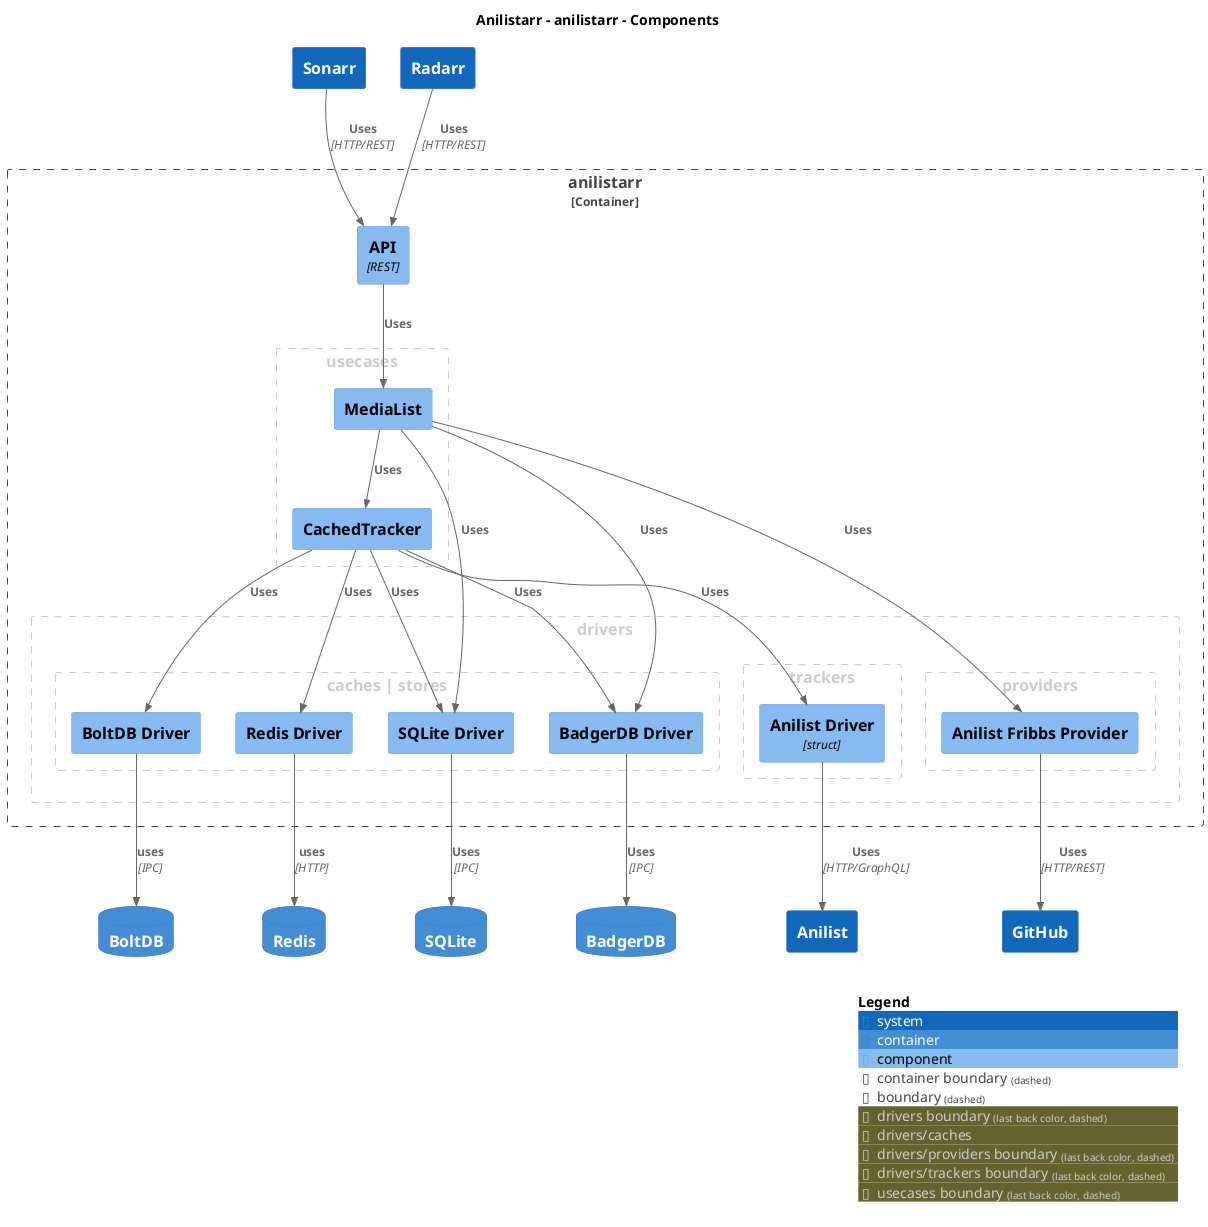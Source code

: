 @startuml
set separator none
title Anilistarr - anilistarr - Components

top to bottom direction

!include <C4/C4>
!include <C4/C4_Context>
!include <C4/C4_Container>
!include <C4/C4_Component>

System(Anilist, "Anilist", $descr="", $tags="", $link="")
System(GitHub, "GitHub", $descr="", $tags="", $link="")
ContainerDb(Anilistarr.Redis, "Redis", $techn="", $descr="", $tags="", $link="")
ContainerDb(Anilistarr.BoltDB, "BoltDB", $techn="", $descr="", $tags="", $link="")
ContainerDb(Anilistarr.BadgerDB, "BadgerDB", $techn="", $descr="", $tags="", $link="")
ContainerDb(Anilistarr.SQLite, "SQLite", $techn="", $descr="", $tags="", $link="")
System(Sonarr, "Sonarr", $descr="", $tags="", $link="")
System(Radarr, "Radarr", $descr="", $tags="", $link="")

Container_Boundary("Anilistarr.anilistarr_boundary", "anilistarr", $tags="") {
  AddBoundaryTag("drivers", $borderColor="#cccccc", $fontColor="#cccccc", $borderStyle="dashed")
  Boundary(group_1, "drivers", $tags="drivers") {
      AddBoundaryTag("drivers/caches | stores", $borderColor="#cccccc", $fontColor="#cccccc", $borderStyle="dashed")
      Boundary(group_2, "caches | stores", $tags="drivers/caches | stores") {
        Component(Anilistarr.anilistarr.BadgerDBDriver, "BadgerDB Driver", $techn="", $descr="", $tags="", $link="")
        Component(Anilistarr.anilistarr.BoltDBDriver, "BoltDB Driver", $techn="", $descr="", $tags="", $link="")
        Component(Anilistarr.anilistarr.RedisDriver, "Redis Driver", $techn="", $descr="", $tags="", $link="")
        Component(Anilistarr.anilistarr.SQLiteDriver, "SQLite Driver", $techn="", $descr="", $tags="", $link="")
      }

      AddBoundaryTag("drivers/providers", $borderColor="#cccccc", $fontColor="#cccccc", $borderStyle="dashed")
      Boundary(group_3, "providers", $tags="drivers/providers") {
        Component(Anilistarr.anilistarr.AnilistFribbsProvider, "Anilist Fribbs Provider", $techn="", $descr="", $tags="", $link="")
      }

      AddBoundaryTag("drivers/trackers", $borderColor="#cccccc", $fontColor="#cccccc", $borderStyle="dashed")
      Boundary(group_4, "trackers", $tags="drivers/trackers") {
        Component(Anilistarr.anilistarr.AnilistDriver, "Anilist Driver", $techn="struct", $descr="", $tags="", $link="")
      }

  }

  AddBoundaryTag("usecases", $borderColor="#cccccc", $fontColor="#cccccc", $borderStyle="dashed")
  Boundary(group_5, "usecases", $tags="usecases") {
    Component(Anilistarr.anilistarr.CachedTracker, "CachedTracker", $techn="", $descr="", $tags="", $link="")
    Component(Anilistarr.anilistarr.MediaList, "MediaList", $techn="", $descr="", $tags="", $link="")
  }

  Component(Anilistarr.anilistarr.API, "API", $techn="REST", $descr="", $tags="", $link="")
}

Rel(Anilistarr.anilistarr.AnilistDriver, Anilist, "Uses", $techn="HTTP/GraphQL", $tags="", $link="")
Rel(Anilistarr.anilistarr.BadgerDBDriver, Anilistarr.BadgerDB, "Uses", $techn="IPC", $tags="", $link="")
Rel(Anilistarr.anilistarr.BoltDBDriver, Anilistarr.BoltDB, "uses", $techn="IPC", $tags="", $link="")
Rel(Anilistarr.anilistarr.RedisDriver, Anilistarr.Redis, "uses", $techn="HTTP", $tags="", $link="")
Rel(Anilistarr.anilistarr.SQLiteDriver, Anilistarr.SQLite, "Uses", $techn="IPC", $tags="", $link="")
Rel(Anilistarr.anilistarr.AnilistFribbsProvider, GitHub, "Uses", $techn="HTTP/REST", $tags="", $link="")
Rel(Anilistarr.anilistarr.CachedTracker, Anilistarr.anilistarr.AnilistDriver, "Uses", $techn="", $tags="", $link="")
Rel(Anilistarr.anilistarr.CachedTracker, Anilistarr.anilistarr.BoltDBDriver, "Uses", $techn="", $tags="", $link="")
Rel(Anilistarr.anilistarr.CachedTracker, Anilistarr.anilistarr.RedisDriver, "Uses", $techn="", $tags="", $link="")
Rel(Anilistarr.anilistarr.CachedTracker, Anilistarr.anilistarr.BadgerDBDriver, "Uses", $techn="", $tags="", $link="")
Rel(Anilistarr.anilistarr.CachedTracker, Anilistarr.anilistarr.SQLiteDriver, "Uses", $techn="", $tags="", $link="")
Rel(Anilistarr.anilistarr.MediaList, Anilistarr.anilistarr.CachedTracker, "Uses", $techn="", $tags="", $link="")
Rel(Anilistarr.anilistarr.MediaList, Anilistarr.anilistarr.AnilistFribbsProvider, "Uses", $techn="", $tags="", $link="")
Rel(Anilistarr.anilistarr.MediaList, Anilistarr.anilistarr.BadgerDBDriver, "Uses", $techn="", $tags="", $link="")
Rel(Anilistarr.anilistarr.MediaList, Anilistarr.anilistarr.SQLiteDriver, "Uses", $techn="", $tags="", $link="")
Rel(Anilistarr.anilistarr.API, Anilistarr.anilistarr.MediaList, "Uses", $techn="", $tags="", $link="")
Rel(Sonarr, Anilistarr.anilistarr.API, "Uses", $techn="HTTP/REST", $tags="", $link="")
Rel(Radarr, Anilistarr.anilistarr.API, "Uses", $techn="HTTP/REST", $tags="", $link="")

SHOW_LEGEND(true)
@enduml